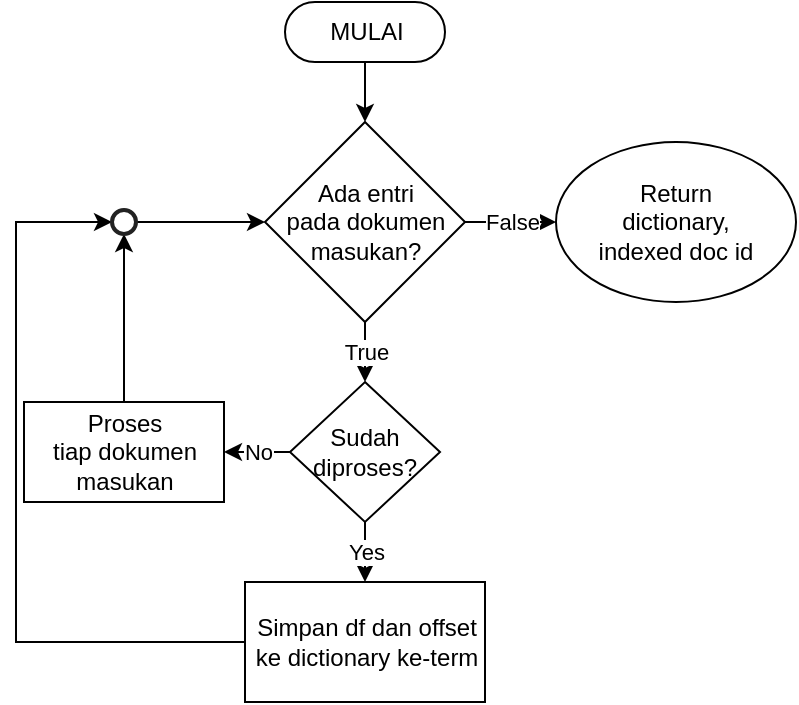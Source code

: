 <mxfile version="12.3.2" type="device" pages="1"><diagram id="Wb19IIJsLITviXFweMwm" name="Page-1"><mxGraphModel dx="802" dy="528" grid="1" gridSize="10" guides="1" tooltips="1" connect="1" arrows="0" fold="1" page="1" pageScale="1" pageWidth="850" pageHeight="1100" math="0" shadow="0"><root><mxCell id="0"/><mxCell id="1" parent="0"/><mxCell id="66ec9TJaOiy5ZvT8_AgA-9" style="edgeStyle=orthogonalEdgeStyle;rounded=0;orthogonalLoop=1;jettySize=auto;html=1;exitX=0.5;exitY=0.5;exitDx=0;exitDy=15;exitPerimeter=0;entryX=0.5;entryY=0;entryDx=0;entryDy=0;" edge="1" parent="1" source="rUMSvAd1SkYngUk6pyNc-1" target="rUMSvAd1SkYngUk6pyNc-7"><mxGeometry relative="1" as="geometry"/></mxCell><mxCell id="rUMSvAd1SkYngUk6pyNc-1" value="MULAI" style="html=1;dashed=0;whitespace=wrap;shape=mxgraph.dfd.start" parent="1" vertex="1"><mxGeometry x="384.5" width="80" height="30" as="geometry"/></mxCell><mxCell id="rUMSvAd1SkYngUk6pyNc-14" value="False" style="edgeStyle=orthogonalEdgeStyle;rounded=0;orthogonalLoop=1;jettySize=auto;html=1;" parent="1" source="rUMSvAd1SkYngUk6pyNc-7" target="rUMSvAd1SkYngUk6pyNc-12" edge="1"><mxGeometry relative="1" as="geometry"/></mxCell><mxCell id="rUMSvAd1SkYngUk6pyNc-16" value="True" style="edgeStyle=orthogonalEdgeStyle;rounded=0;orthogonalLoop=1;jettySize=auto;html=1;" parent="1" source="rUMSvAd1SkYngUk6pyNc-7" target="rUMSvAd1SkYngUk6pyNc-15" edge="1"><mxGeometry relative="1" as="geometry"/></mxCell><mxCell id="rUMSvAd1SkYngUk6pyNc-7" value="Ada entri&lt;br&gt;pada dokumen&lt;br&gt;masukan?" style="rhombus;whiteSpace=wrap;html=1;" parent="1" vertex="1"><mxGeometry x="374.5" y="60" width="100" height="100" as="geometry"/></mxCell><mxCell id="rUMSvAd1SkYngUk6pyNc-20" value="No" style="edgeStyle=orthogonalEdgeStyle;rounded=0;orthogonalLoop=1;jettySize=auto;html=1;" parent="1" source="rUMSvAd1SkYngUk6pyNc-15" target="rUMSvAd1SkYngUk6pyNc-19" edge="1"><mxGeometry relative="1" as="geometry"><Array as="points"><mxPoint x="367" y="225"/><mxPoint x="367" y="225"/></Array></mxGeometry></mxCell><mxCell id="rUMSvAd1SkYngUk6pyNc-27" value="Yes" style="edgeStyle=orthogonalEdgeStyle;rounded=0;orthogonalLoop=1;jettySize=auto;html=1;" parent="1" source="rUMSvAd1SkYngUk6pyNc-15" edge="1" target="rUMSvAd1SkYngUk6pyNc-24"><mxGeometry relative="1" as="geometry"><mxPoint x="425" y="330" as="targetPoint"/></mxGeometry></mxCell><mxCell id="rUMSvAd1SkYngUk6pyNc-15" value="Sudah&lt;br&gt;diproses?" style="rhombus;whiteSpace=wrap;html=1;" parent="1" vertex="1"><mxGeometry x="387" y="190" width="75" height="70" as="geometry"/></mxCell><mxCell id="rUMSvAd1SkYngUk6pyNc-12" value="Return&lt;br&gt;dictionary,&lt;br&gt;indexed doc id" style="ellipse;whiteSpace=wrap;html=1;" parent="1" vertex="1"><mxGeometry x="520" y="70" width="120" height="80" as="geometry"/></mxCell><mxCell id="66ec9TJaOiy5ZvT8_AgA-6" style="edgeStyle=orthogonalEdgeStyle;rounded=0;orthogonalLoop=1;jettySize=auto;html=1;exitX=0.5;exitY=0;exitDx=0;exitDy=0;entryX=0.5;entryY=1;entryDx=0;entryDy=0;entryPerimeter=0;" edge="1" parent="1" source="rUMSvAd1SkYngUk6pyNc-19" target="66ec9TJaOiy5ZvT8_AgA-3"><mxGeometry relative="1" as="geometry"/></mxCell><mxCell id="rUMSvAd1SkYngUk6pyNc-19" value="Proses&lt;br&gt;tiap dokumen&lt;br&gt;masukan" style="html=1;dashed=0;whitespace=wrap;" parent="1" vertex="1"><mxGeometry x="254" y="200" width="100" height="50" as="geometry"/></mxCell><mxCell id="rUMSvAd1SkYngUk6pyNc-29" value="" style="edgeStyle=orthogonalEdgeStyle;rounded=0;orthogonalLoop=1;jettySize=auto;html=1;entryX=0;entryY=0.5;entryDx=0;entryDy=0;exitX=0;exitY=0.5;exitDx=0;exitDy=0;entryPerimeter=0;" parent="1" source="rUMSvAd1SkYngUk6pyNc-24" target="66ec9TJaOiy5ZvT8_AgA-3" edge="1"><mxGeometry relative="1" as="geometry"><mxPoint x="180" y="50" as="targetPoint"/><Array as="points"><mxPoint x="250" y="320"/><mxPoint x="250" y="110"/></Array></mxGeometry></mxCell><mxCell id="rUMSvAd1SkYngUk6pyNc-24" value="Simpan df dan offset&lt;br&gt;ke dictionary ke-term" style="html=1;dashed=0;whitespace=wrap;" parent="1" vertex="1"><mxGeometry x="364.5" y="290" width="120" height="60" as="geometry"/></mxCell><mxCell id="66ec9TJaOiy5ZvT8_AgA-7" style="edgeStyle=orthogonalEdgeStyle;rounded=0;orthogonalLoop=1;jettySize=auto;html=1;exitX=1;exitY=0.5;exitDx=0;exitDy=0;exitPerimeter=0;" edge="1" parent="1" source="66ec9TJaOiy5ZvT8_AgA-3" target="rUMSvAd1SkYngUk6pyNc-7"><mxGeometry relative="1" as="geometry"/></mxCell><mxCell id="66ec9TJaOiy5ZvT8_AgA-3" value="" style="html=1;verticalLabelPosition=bottom;labelBackgroundColor=#ffffff;verticalAlign=top;shadow=0;dashed=0;strokeWidth=2;shape=mxgraph.ios7.misc.circle;strokeColor=#222222;fillColor=none;" vertex="1" parent="1"><mxGeometry x="298" y="104" width="12" height="12" as="geometry"/></mxCell></root></mxGraphModel></diagram></mxfile>
